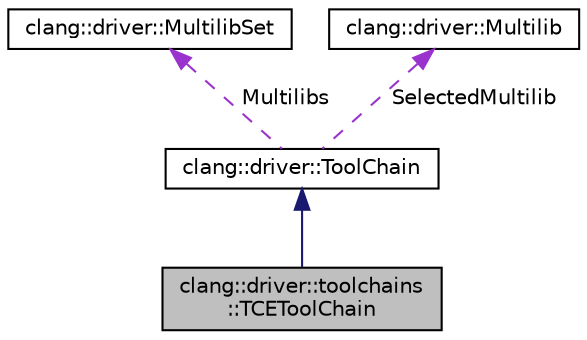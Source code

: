 digraph "clang::driver::toolchains::TCEToolChain"
{
 // LATEX_PDF_SIZE
  bgcolor="transparent";
  edge [fontname="Helvetica",fontsize="10",labelfontname="Helvetica",labelfontsize="10"];
  node [fontname="Helvetica",fontsize="10",shape=record];
  Node1 [label="clang::driver::toolchains\l::TCEToolChain",height=0.2,width=0.4,color="black", fillcolor="grey75", style="filled", fontcolor="black",tooltip="TCEToolChain - A tool chain using the llvm bitcode tools to perform all subcommands."];
  Node2 -> Node1 [dir="back",color="midnightblue",fontsize="10",style="solid",fontname="Helvetica"];
  Node2 [label="clang::driver::ToolChain",height=0.2,width=0.4,color="black",URL="$classclang_1_1driver_1_1ToolChain.html",tooltip="ToolChain - Access to tools for a single platform."];
  Node3 -> Node2 [dir="back",color="darkorchid3",fontsize="10",style="dashed",label=" Multilibs" ,fontname="Helvetica"];
  Node3 [label="clang::driver::MultilibSet",height=0.2,width=0.4,color="black",URL="$classclang_1_1driver_1_1MultilibSet.html",tooltip=" "];
  Node4 -> Node2 [dir="back",color="darkorchid3",fontsize="10",style="dashed",label=" SelectedMultilib" ,fontname="Helvetica"];
  Node4 [label="clang::driver::Multilib",height=0.2,width=0.4,color="black",URL="$classclang_1_1driver_1_1Multilib.html",tooltip="This corresponds to a single GCC Multilib, or a segment of one controlled by a command line flag."];
}
